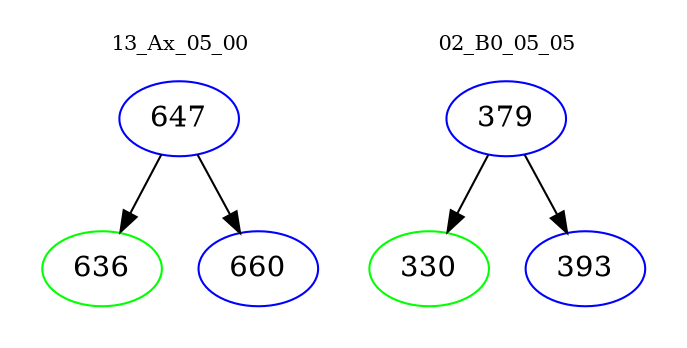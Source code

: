 digraph{
subgraph cluster_0 {
color = white
label = "13_Ax_05_00";
fontsize=10;
T0_647 [label="647", color="blue"]
T0_647 -> T0_636 [color="black"]
T0_636 [label="636", color="green"]
T0_647 -> T0_660 [color="black"]
T0_660 [label="660", color="blue"]
}
subgraph cluster_1 {
color = white
label = "02_B0_05_05";
fontsize=10;
T1_379 [label="379", color="blue"]
T1_379 -> T1_330 [color="black"]
T1_330 [label="330", color="green"]
T1_379 -> T1_393 [color="black"]
T1_393 [label="393", color="blue"]
}
}
